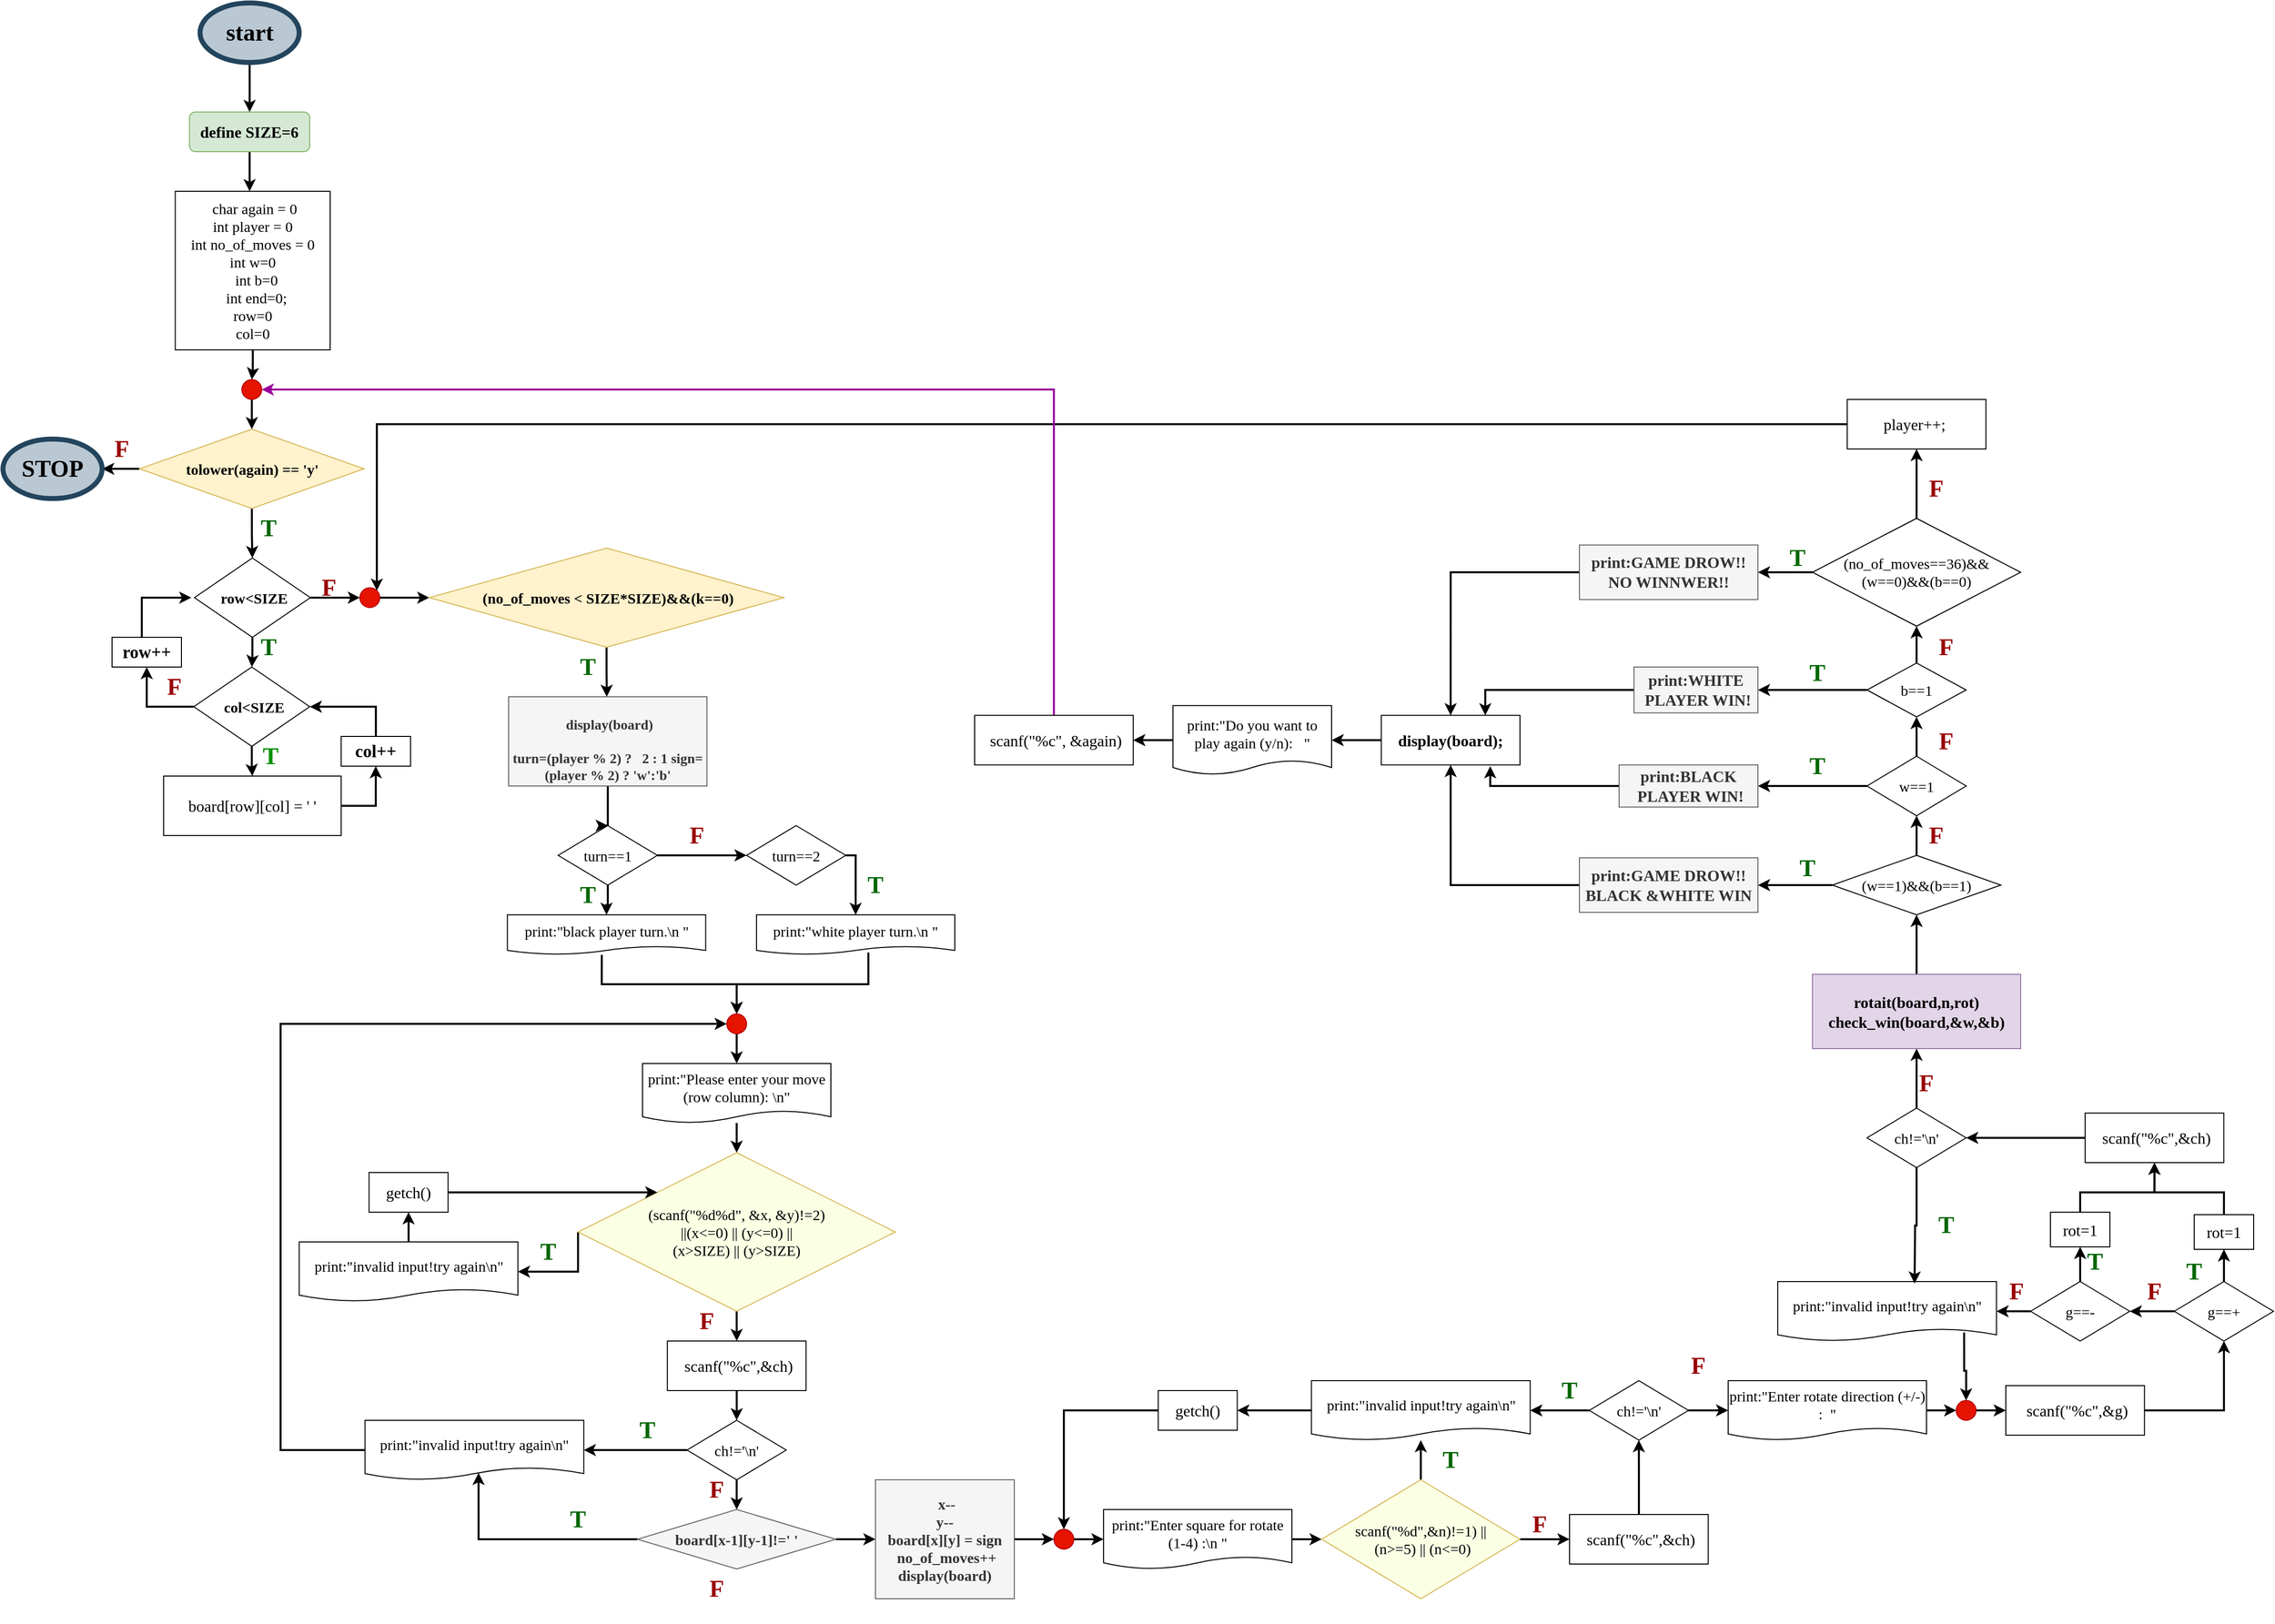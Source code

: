 <mxfile version="12.9.3" type="github"><diagram id="E7oLZiSrzF700jsgARZQ" name="Page-1"><mxGraphModel dx="2071" dy="587" grid="1" gridSize="10" guides="1" tooltips="1" connect="1" arrows="1" fold="1" page="1" pageScale="1" pageWidth="850" pageHeight="1100" math="0" shadow="0"><root><mxCell id="0"/><mxCell id="1" parent="0"/><mxCell id="cT-7v7SJqu012UAzPoBV-15" value="" style="edgeStyle=orthogonalEdgeStyle;rounded=0;orthogonalLoop=1;jettySize=auto;html=1;strokeWidth=2;fontFamily=Comic Sans MS;fontSize=16;" edge="1" parent="1" source="cT-7v7SJqu012UAzPoBV-1" target="cT-7v7SJqu012UAzPoBV-14"><mxGeometry relative="1" as="geometry"/></mxCell><mxCell id="cT-7v7SJqu012UAzPoBV-1" value="&lt;h1&gt;start&lt;/h1&gt;" style="ellipse;whiteSpace=wrap;html=1;fontFamily=Comic Sans MS;fillColor=#bac8d3;strokeColor=#23445d;strokeWidth=5;" vertex="1" parent="1"><mxGeometry x="178.75" y="60" width="100" height="60" as="geometry"/></mxCell><mxCell id="cT-7v7SJqu012UAzPoBV-61" value="" style="edgeStyle=orthogonalEdgeStyle;rounded=0;orthogonalLoop=1;jettySize=auto;html=1;strokeWidth=2;fontFamily=Comic Sans MS;fontSize=16;fontColor=#990000;" edge="1" parent="1" source="cT-7v7SJqu012UAzPoBV-4" target="cT-7v7SJqu012UAzPoBV-60"><mxGeometry relative="1" as="geometry"/></mxCell><mxCell id="cT-7v7SJqu012UAzPoBV-4" value="" style="ellipse;whiteSpace=wrap;html=1;strokeWidth=1;fontFamily=Comic Sans MS;fillColor=#e51400;strokeColor=#B20000;fontColor=#ffffff;" vertex="1" parent="1"><mxGeometry x="220.95" y="440" width="20" height="20" as="geometry"/></mxCell><mxCell id="cT-7v7SJqu012UAzPoBV-23" value="" style="edgeStyle=orthogonalEdgeStyle;rounded=0;orthogonalLoop=1;jettySize=auto;html=1;strokeWidth=2;fontFamily=Comic Sans MS;fontSize=16;" edge="1" parent="1" source="cT-7v7SJqu012UAzPoBV-13" target="cT-7v7SJqu012UAzPoBV-22"><mxGeometry relative="1" as="geometry"/></mxCell><mxCell id="cT-7v7SJqu012UAzPoBV-44" value="" style="edgeStyle=orthogonalEdgeStyle;rounded=0;orthogonalLoop=1;jettySize=auto;html=1;strokeWidth=2;fontFamily=Comic Sans MS;fontSize=16;fontColor=#990000;entryX=0;entryY=0.5;entryDx=0;entryDy=0;" edge="1" parent="1" source="cT-7v7SJqu012UAzPoBV-13" target="cT-7v7SJqu012UAzPoBV-42"><mxGeometry relative="1" as="geometry"><mxPoint x="370" y="660" as="targetPoint"/></mxGeometry></mxCell><mxCell id="cT-7v7SJqu012UAzPoBV-13" value="&amp;nbsp;row&amp;lt;SIZE" style="rhombus;whiteSpace=wrap;html=1;strokeWidth=1;gradientColor=none;fontFamily=Comic Sans MS;fontSize=15;fontStyle=1" vertex="1" parent="1"><mxGeometry x="173.13" y="620" width="116.87" height="80" as="geometry"/></mxCell><mxCell id="cT-7v7SJqu012UAzPoBV-27" value="" style="edgeStyle=orthogonalEdgeStyle;rounded=0;orthogonalLoop=1;jettySize=auto;html=1;strokeWidth=2;fontFamily=Comic Sans MS;fontSize=16;" edge="1" parent="1" source="cT-7v7SJqu012UAzPoBV-22" target="cT-7v7SJqu012UAzPoBV-26"><mxGeometry relative="1" as="geometry"/></mxCell><mxCell id="cT-7v7SJqu012UAzPoBV-37" style="edgeStyle=orthogonalEdgeStyle;rounded=0;orthogonalLoop=1;jettySize=auto;html=1;entryX=0.5;entryY=1;entryDx=0;entryDy=0;strokeWidth=2;fontFamily=Comic Sans MS;fontSize=16;" edge="1" parent="1" source="cT-7v7SJqu012UAzPoBV-22" target="cT-7v7SJqu012UAzPoBV-36"><mxGeometry relative="1" as="geometry"><Array as="points"><mxPoint x="125" y="770"/></Array></mxGeometry></mxCell><mxCell id="cT-7v7SJqu012UAzPoBV-22" value="&amp;nbsp;col&amp;lt;SIZE" style="rhombus;whiteSpace=wrap;html=1;strokeWidth=1;gradientColor=none;fontFamily=Comic Sans MS;fontSize=15;fontStyle=1" vertex="1" parent="1"><mxGeometry x="172.51" y="730" width="116.87" height="80" as="geometry"/></mxCell><mxCell id="cT-7v7SJqu012UAzPoBV-51" value="" style="edgeStyle=orthogonalEdgeStyle;rounded=0;orthogonalLoop=1;jettySize=auto;html=1;strokeWidth=2;fontFamily=Comic Sans MS;fontSize=16;fontColor=#990000;" edge="1" parent="1" source="cT-7v7SJqu012UAzPoBV-14"><mxGeometry relative="1" as="geometry"><mxPoint x="228.755" y="250" as="targetPoint"/></mxGeometry></mxCell><mxCell id="cT-7v7SJqu012UAzPoBV-14" value="define SIZE=6" style="rounded=1;whiteSpace=wrap;html=1;strokeWidth=1;fontFamily=Comic Sans MS;fontSize=16;fontStyle=1;fillColor=#d5e8d4;strokeColor=#82b366;" vertex="1" parent="1"><mxGeometry x="168.13" y="170" width="121.25" height="40" as="geometry"/></mxCell><mxCell id="cT-7v7SJqu012UAzPoBV-33" style="edgeStyle=orthogonalEdgeStyle;rounded=0;orthogonalLoop=1;jettySize=auto;html=1;strokeWidth=2;fontFamily=Comic Sans MS;fontSize=16;" edge="1" parent="1" source="cT-7v7SJqu012UAzPoBV-26" target="cT-7v7SJqu012UAzPoBV-29"><mxGeometry relative="1" as="geometry"><Array as="points"><mxPoint x="356" y="870"/></Array></mxGeometry></mxCell><mxCell id="cT-7v7SJqu012UAzPoBV-26" value="board[row][col] = ' '" style="rounded=0;whiteSpace=wrap;html=1;strokeWidth=1;gradientColor=none;fontFamily=Comic Sans MS;fontSize=16;" vertex="1" parent="1"><mxGeometry x="142.04" y="840" width="179.06" height="60" as="geometry"/></mxCell><mxCell id="cT-7v7SJqu012UAzPoBV-35" value="" style="edgeStyle=orthogonalEdgeStyle;rounded=0;orthogonalLoop=1;jettySize=auto;html=1;strokeWidth=2;fontFamily=Comic Sans MS;fontSize=16;entryX=1;entryY=0.5;entryDx=0;entryDy=0;" edge="1" parent="1" source="cT-7v7SJqu012UAzPoBV-29" target="cT-7v7SJqu012UAzPoBV-22"><mxGeometry relative="1" as="geometry"><mxPoint x="356.1" y="720" as="targetPoint"/><Array as="points"><mxPoint x="356" y="770"/></Array></mxGeometry></mxCell><mxCell id="cT-7v7SJqu012UAzPoBV-29" value="&lt;h3&gt;col++&lt;/h3&gt;" style="rounded=0;whiteSpace=wrap;html=1;strokeWidth=1;gradientColor=none;fontFamily=Comic Sans MS;fontStyle=0;fontSize=15;" vertex="1" parent="1"><mxGeometry x="321.1" y="800" width="70" height="30" as="geometry"/></mxCell><mxCell id="cT-7v7SJqu012UAzPoBV-38" style="edgeStyle=orthogonalEdgeStyle;rounded=0;orthogonalLoop=1;jettySize=auto;html=1;strokeWidth=2;fontFamily=Comic Sans MS;fontSize=16;" edge="1" parent="1" source="cT-7v7SJqu012UAzPoBV-36"><mxGeometry relative="1" as="geometry"><mxPoint x="170.0" y="660" as="targetPoint"/><Array as="points"><mxPoint x="120" y="660"/></Array></mxGeometry></mxCell><mxCell id="cT-7v7SJqu012UAzPoBV-36" value="&lt;h3&gt;row++&lt;/h3&gt;" style="rounded=0;whiteSpace=wrap;html=1;strokeWidth=1;gradientColor=none;fontFamily=Comic Sans MS;fontStyle=0;fontSize=15;" vertex="1" parent="1"><mxGeometry x="90" y="700" width="70" height="30" as="geometry"/></mxCell><mxCell id="cT-7v7SJqu012UAzPoBV-39" value="&lt;h2&gt;&lt;font color=&quot;#008f00&quot;&gt;T&lt;/font&gt;&lt;/h2&gt;" style="text;html=1;strokeColor=none;fillColor=none;align=center;verticalAlign=middle;whiteSpace=wrap;rounded=0;fontFamily=Comic Sans MS;fontSize=16;" vertex="1" parent="1"><mxGeometry x="230.0" y="810" width="40" height="20" as="geometry"/></mxCell><mxCell id="cT-7v7SJqu012UAzPoBV-40" value="&lt;h2&gt;&lt;font&gt;T&lt;/font&gt;&lt;/h2&gt;" style="text;html=1;strokeColor=none;fillColor=none;align=center;verticalAlign=middle;whiteSpace=wrap;rounded=0;fontFamily=Comic Sans MS;fontSize=16;fontColor=#006600;" vertex="1" parent="1"><mxGeometry x="227.5" y="700" width="40" height="20" as="geometry"/></mxCell><mxCell id="cT-7v7SJqu012UAzPoBV-41" value="&lt;h2&gt;&lt;font&gt;F&lt;/font&gt;&lt;/h2&gt;" style="text;html=1;strokeColor=none;fillColor=none;align=center;verticalAlign=middle;whiteSpace=wrap;rounded=0;fontFamily=Comic Sans MS;fontSize=16;fontColor=#990000;" vertex="1" parent="1"><mxGeometry x="132.51" y="740" width="40" height="20" as="geometry"/></mxCell><mxCell id="cT-7v7SJqu012UAzPoBV-63" value="" style="edgeStyle=orthogonalEdgeStyle;rounded=0;orthogonalLoop=1;jettySize=auto;html=1;strokeWidth=2;fontFamily=Comic Sans MS;fontSize=16;fontColor=#990000;" edge="1" parent="1" source="cT-7v7SJqu012UAzPoBV-42" target="cT-7v7SJqu012UAzPoBV-56"><mxGeometry relative="1" as="geometry"/></mxCell><mxCell id="cT-7v7SJqu012UAzPoBV-42" value="" style="ellipse;whiteSpace=wrap;html=1;strokeWidth=1;fontFamily=Comic Sans MS;fillColor=#e51400;strokeColor=#B20000;fontColor=#ffffff;" vertex="1" parent="1"><mxGeometry x="340" y="650" width="20" height="20" as="geometry"/></mxCell><mxCell id="cT-7v7SJqu012UAzPoBV-49" value="&lt;h2&gt;&lt;font&gt;F&lt;/font&gt;&lt;/h2&gt;" style="text;html=1;strokeColor=none;fillColor=none;align=center;verticalAlign=middle;whiteSpace=wrap;rounded=0;fontFamily=Comic Sans MS;fontSize=16;fontColor=#990000;" vertex="1" parent="1"><mxGeometry x="289.38" y="640" width="40" height="20" as="geometry"/></mxCell><mxCell id="cT-7v7SJqu012UAzPoBV-54" value="" style="edgeStyle=orthogonalEdgeStyle;rounded=0;orthogonalLoop=1;jettySize=auto;html=1;strokeWidth=2;fontFamily=Comic Sans MS;fontSize=16;fontColor=#990000;entryX=0.5;entryY=0;entryDx=0;entryDy=0;" edge="1" parent="1" source="cT-7v7SJqu012UAzPoBV-52" target="cT-7v7SJqu012UAzPoBV-4"><mxGeometry relative="1" as="geometry"><mxPoint x="228.75" y="450" as="targetPoint"/></mxGeometry></mxCell><mxCell id="cT-7v7SJqu012UAzPoBV-52" value="&amp;nbsp;char again = 0&lt;br&gt;int player = 0&lt;br&gt;int no_of_moves = 0&lt;br&gt;&lt;div&gt;int w=0&lt;/div&gt;&lt;div&gt;&amp;nbsp; int b=0&lt;/div&gt;&lt;span&gt;&amp;nbsp; int end=0;&lt;br&gt;&lt;/span&gt;row=0&lt;br&gt;col=0" style="rounded=0;whiteSpace=wrap;html=1;strokeWidth=1;gradientColor=none;fontFamily=Comic Sans MS;fontStyle=0;fontSize=15;" vertex="1" parent="1"><mxGeometry x="153.75" y="250" width="156.25" height="160" as="geometry"/></mxCell><mxCell id="cT-7v7SJqu012UAzPoBV-65" value="" style="edgeStyle=orthogonalEdgeStyle;rounded=0;orthogonalLoop=1;jettySize=auto;html=1;strokeWidth=2;fontFamily=Comic Sans MS;fontSize=16;fontColor=#990000;" edge="1" parent="1" source="cT-7v7SJqu012UAzPoBV-56"><mxGeometry relative="1" as="geometry"><mxPoint x="589" y="760" as="targetPoint"/></mxGeometry></mxCell><mxCell id="cT-7v7SJqu012UAzPoBV-56" value="&amp;nbsp;(no_of_moves &amp;lt; SIZE*SIZE)&amp;amp;&amp;amp;(k==0)" style="rhombus;whiteSpace=wrap;html=1;strokeWidth=1;fontFamily=Comic Sans MS;fontSize=15;fontStyle=1;fillColor=#fff2cc;strokeColor=#d6b656;" vertex="1" parent="1"><mxGeometry x="410" y="610" width="357.48" height="100" as="geometry"/></mxCell><mxCell id="cT-7v7SJqu012UAzPoBV-59" value="&lt;h2&gt;&lt;font&gt;T&lt;/font&gt;&lt;/h2&gt;" style="text;html=1;strokeColor=none;fillColor=none;align=center;verticalAlign=middle;whiteSpace=wrap;rounded=0;fontFamily=Comic Sans MS;fontSize=16;fontColor=#006600;" vertex="1" parent="1"><mxGeometry x="227.5" y="580" width="40" height="20" as="geometry"/></mxCell><mxCell id="cT-7v7SJqu012UAzPoBV-62" value="" style="edgeStyle=orthogonalEdgeStyle;rounded=0;orthogonalLoop=1;jettySize=auto;html=1;strokeWidth=2;fontFamily=Comic Sans MS;fontSize=16;fontColor=#990000;" edge="1" parent="1" source="cT-7v7SJqu012UAzPoBV-60" target="cT-7v7SJqu012UAzPoBV-13"><mxGeometry relative="1" as="geometry"/></mxCell><mxCell id="cT-7v7SJqu012UAzPoBV-297" value="" style="edgeStyle=orthogonalEdgeStyle;rounded=0;orthogonalLoop=1;jettySize=auto;html=1;strokeColor=#000000;strokeWidth=2;fontFamily=Comic Sans MS;fontSize=15;fontColor=#030000;" edge="1" parent="1" source="cT-7v7SJqu012UAzPoBV-60" target="cT-7v7SJqu012UAzPoBV-295"><mxGeometry relative="1" as="geometry"/></mxCell><mxCell id="cT-7v7SJqu012UAzPoBV-60" value="tolower(again) == 'y'" style="rhombus;whiteSpace=wrap;html=1;strokeWidth=1;fontFamily=Comic Sans MS;fontSize=15;fontStyle=1;fillColor=#fff2cc;strokeColor=#d6b656;" vertex="1" parent="1"><mxGeometry x="117.67" y="490" width="226.56" height="80" as="geometry"/></mxCell><mxCell id="cT-7v7SJqu012UAzPoBV-66" value="&lt;h2&gt;&lt;font&gt;T&lt;/font&gt;&lt;/h2&gt;" style="text;html=1;strokeColor=none;fillColor=none;align=center;verticalAlign=middle;whiteSpace=wrap;rounded=0;fontFamily=Comic Sans MS;fontSize=16;fontColor=#006600;" vertex="1" parent="1"><mxGeometry x="550" y="720" width="40" height="20" as="geometry"/></mxCell><mxCell id="cT-7v7SJqu012UAzPoBV-69" value="" style="edgeStyle=orthogonalEdgeStyle;rounded=0;orthogonalLoop=1;jettySize=auto;html=1;strokeWidth=2;fontFamily=Comic Sans MS;fontSize=16;fontColor=#030000;entryX=0.5;entryY=0;entryDx=0;entryDy=0;" edge="1" parent="1" source="cT-7v7SJqu012UAzPoBV-67" target="cT-7v7SJqu012UAzPoBV-70"><mxGeometry relative="1" as="geometry"><mxPoint x="590" y="890" as="targetPoint"/><Array as="points"><mxPoint x="590" y="890"/><mxPoint x="589" y="890"/></Array></mxGeometry></mxCell><mxCell id="cT-7v7SJqu012UAzPoBV-67" value="&lt;h6 style=&quot;font-size: 16px&quot;&gt;&lt;/h6&gt;&lt;h4 style=&quot;font-size: 14px&quot;&gt;&amp;nbsp;display(board)&lt;br&gt;&amp;nbsp;&amp;nbsp;&lt;br&gt;turn=(player % 2) ?&amp;nbsp; &amp;nbsp;2 : 1 sign=(player % 2) ? 'w':'b'&lt;/h4&gt;" style="rounded=0;whiteSpace=wrap;html=1;strokeWidth=1;fontFamily=Comic Sans MS;fontSize=16;fontColor=#333333;fontStyle=0;fillColor=#f5f5f5;strokeColor=#666666;" vertex="1" parent="1"><mxGeometry x="490" y="760" width="200" height="90" as="geometry"/></mxCell><mxCell id="cT-7v7SJqu012UAzPoBV-74" value="" style="edgeStyle=orthogonalEdgeStyle;rounded=0;orthogonalLoop=1;jettySize=auto;html=1;strokeWidth=2;fontFamily=Comic Sans MS;fontSize=15;fontColor=#030000;entryX=0.5;entryY=0;entryDx=0;entryDy=0;" edge="1" parent="1" source="cT-7v7SJqu012UAzPoBV-70" target="cT-7v7SJqu012UAzPoBV-75"><mxGeometry relative="1" as="geometry"><mxPoint x="510" y="980" as="targetPoint"/></mxGeometry></mxCell><mxCell id="cT-7v7SJqu012UAzPoBV-77" value="" style="edgeStyle=orthogonalEdgeStyle;rounded=0;orthogonalLoop=1;jettySize=auto;html=1;strokeWidth=2;fontFamily=Comic Sans MS;fontSize=15;fontColor=#030000;" edge="1" parent="1" source="cT-7v7SJqu012UAzPoBV-70" target="cT-7v7SJqu012UAzPoBV-72"><mxGeometry relative="1" as="geometry"/></mxCell><mxCell id="cT-7v7SJqu012UAzPoBV-70" value="turn==1" style="rhombus;whiteSpace=wrap;html=1;fontFamily=Comic Sans MS;fontStyle=0;fontSize=15;" vertex="1" parent="1"><mxGeometry x="540" y="890" width="100" height="60" as="geometry"/></mxCell><mxCell id="cT-7v7SJqu012UAzPoBV-80" style="edgeStyle=orthogonalEdgeStyle;rounded=0;orthogonalLoop=1;jettySize=auto;html=1;entryX=0.5;entryY=0;entryDx=0;entryDy=0;strokeWidth=2;fontFamily=Comic Sans MS;fontSize=15;fontColor=#030000;exitX=1;exitY=0.5;exitDx=0;exitDy=0;" edge="1" parent="1" source="cT-7v7SJqu012UAzPoBV-72" target="cT-7v7SJqu012UAzPoBV-79"><mxGeometry relative="1" as="geometry"><Array as="points"><mxPoint x="840" y="920"/></Array></mxGeometry></mxCell><mxCell id="cT-7v7SJqu012UAzPoBV-72" value="turn==2" style="rhombus;whiteSpace=wrap;html=1;fontFamily=Comic Sans MS;fontStyle=0;fontSize=15;" vertex="1" parent="1"><mxGeometry x="730" y="890" width="100" height="60" as="geometry"/></mxCell><mxCell id="cT-7v7SJqu012UAzPoBV-88" style="edgeStyle=orthogonalEdgeStyle;rounded=0;orthogonalLoop=1;jettySize=auto;html=1;entryX=0.5;entryY=0;entryDx=0;entryDy=0;strokeWidth=2;fontFamily=Comic Sans MS;fontSize=15;fontColor=#030000;exitX=0.476;exitY=1.01;exitDx=0;exitDy=0;exitPerimeter=0;" edge="1" parent="1" source="cT-7v7SJqu012UAzPoBV-75" target="cT-7v7SJqu012UAzPoBV-82"><mxGeometry relative="1" as="geometry"><Array as="points"><mxPoint x="584" y="1050"/><mxPoint x="720" y="1050"/></Array></mxGeometry></mxCell><mxCell id="cT-7v7SJqu012UAzPoBV-75" value="print:&quot;black player turn.\n &quot;" style="shape=document;whiteSpace=wrap;html=1;boundedLbl=1;strokeWidth=1;gradientColor=none;fontFamily=Comic Sans MS;fontSize=15;fontColor=#030000;size=0.207;" vertex="1" parent="1"><mxGeometry x="488.74" y="980" width="200" height="40" as="geometry"/></mxCell><mxCell id="cT-7v7SJqu012UAzPoBV-76" value="&lt;h2&gt;&lt;font&gt;T&lt;/font&gt;&lt;/h2&gt;" style="text;html=1;strokeColor=none;fillColor=none;align=center;verticalAlign=middle;whiteSpace=wrap;rounded=0;fontFamily=Comic Sans MS;fontSize=16;fontColor=#006600;" vertex="1" parent="1"><mxGeometry x="550" y="950" width="40" height="20" as="geometry"/></mxCell><mxCell id="cT-7v7SJqu012UAzPoBV-78" value="&lt;h2&gt;&lt;font&gt;F&lt;/font&gt;&lt;/h2&gt;" style="text;html=1;strokeColor=none;fillColor=none;align=center;verticalAlign=middle;whiteSpace=wrap;rounded=0;fontFamily=Comic Sans MS;fontSize=16;fontColor=#990000;" vertex="1" parent="1"><mxGeometry x="660" y="890" width="40" height="20" as="geometry"/></mxCell><mxCell id="cT-7v7SJqu012UAzPoBV-91" style="edgeStyle=orthogonalEdgeStyle;rounded=0;orthogonalLoop=1;jettySize=auto;html=1;strokeWidth=2;fontFamily=Comic Sans MS;fontSize=15;fontColor=#030000;exitX=0.564;exitY=0.95;exitDx=0;exitDy=0;exitPerimeter=0;entryX=0.5;entryY=0;entryDx=0;entryDy=0;" edge="1" parent="1" source="cT-7v7SJqu012UAzPoBV-79" target="cT-7v7SJqu012UAzPoBV-82"><mxGeometry relative="1" as="geometry"><mxPoint x="720" y="1080" as="targetPoint"/><Array as="points"><mxPoint x="853" y="1050"/><mxPoint x="720" y="1050"/></Array></mxGeometry></mxCell><mxCell id="cT-7v7SJqu012UAzPoBV-79" value="print:&quot;white player turn.\n &quot;" style="shape=document;whiteSpace=wrap;html=1;boundedLbl=1;strokeWidth=1;gradientColor=none;fontFamily=Comic Sans MS;fontSize=15;fontColor=#030000;size=0.207;" vertex="1" parent="1"><mxGeometry x="740" y="980" width="200" height="40" as="geometry"/></mxCell><mxCell id="cT-7v7SJqu012UAzPoBV-81" value="&lt;h2&gt;&lt;font&gt;T&lt;/font&gt;&lt;/h2&gt;" style="text;html=1;strokeColor=none;fillColor=none;align=center;verticalAlign=middle;whiteSpace=wrap;rounded=0;fontFamily=Comic Sans MS;fontSize=16;fontColor=#006600;" vertex="1" parent="1"><mxGeometry x="840" y="940" width="40" height="20" as="geometry"/></mxCell><mxCell id="cT-7v7SJqu012UAzPoBV-94" value="" style="edgeStyle=orthogonalEdgeStyle;rounded=0;orthogonalLoop=1;jettySize=auto;html=1;strokeWidth=2;fontFamily=Comic Sans MS;fontSize=15;fontColor=#030000;" edge="1" parent="1" source="cT-7v7SJqu012UAzPoBV-82" target="cT-7v7SJqu012UAzPoBV-93"><mxGeometry relative="1" as="geometry"/></mxCell><mxCell id="cT-7v7SJqu012UAzPoBV-82" value="" style="ellipse;whiteSpace=wrap;html=1;strokeWidth=1;fontFamily=Comic Sans MS;fillColor=#e51400;strokeColor=#B20000;fontColor=#ffffff;" vertex="1" parent="1"><mxGeometry x="710" y="1080" width="20" height="20" as="geometry"/></mxCell><mxCell id="cT-7v7SJqu012UAzPoBV-97" value="" style="edgeStyle=orthogonalEdgeStyle;rounded=0;orthogonalLoop=1;jettySize=auto;html=1;strokeWidth=2;fontFamily=Comic Sans MS;fontSize=15;fontColor=#030000;" edge="1" parent="1" source="cT-7v7SJqu012UAzPoBV-93" target="cT-7v7SJqu012UAzPoBV-96"><mxGeometry relative="1" as="geometry"/></mxCell><mxCell id="cT-7v7SJqu012UAzPoBV-93" value="print:&quot;Please enter your move (row column): \n&quot;" style="shape=document;whiteSpace=wrap;html=1;boundedLbl=1;strokeWidth=1;gradientColor=none;fontFamily=Comic Sans MS;fontSize=15;fontColor=#030000;size=0.207;" vertex="1" parent="1"><mxGeometry x="625" y="1130" width="190" height="60" as="geometry"/></mxCell><mxCell id="cT-7v7SJqu012UAzPoBV-99" style="edgeStyle=orthogonalEdgeStyle;rounded=0;orthogonalLoop=1;jettySize=auto;html=1;strokeWidth=2;fontFamily=Comic Sans MS;fontSize=15;fontColor=#030000;exitX=0;exitY=0.5;exitDx=0;exitDy=0;entryX=1;entryY=0.5;entryDx=0;entryDy=0;" edge="1" parent="1" source="cT-7v7SJqu012UAzPoBV-96" target="cT-7v7SJqu012UAzPoBV-98"><mxGeometry relative="1" as="geometry"><mxPoint x="500" y="1330" as="targetPoint"/><Array as="points"><mxPoint x="560" y="1340"/></Array></mxGeometry></mxCell><mxCell id="cT-7v7SJqu012UAzPoBV-114" value="" style="edgeStyle=orthogonalEdgeStyle;rounded=0;orthogonalLoop=1;jettySize=auto;html=1;strokeWidth=2;fontFamily=Comic Sans MS;fontSize=15;fontColor=#030000;" edge="1" parent="1" source="cT-7v7SJqu012UAzPoBV-96" target="cT-7v7SJqu012UAzPoBV-113"><mxGeometry relative="1" as="geometry"/></mxCell><mxCell id="cT-7v7SJqu012UAzPoBV-96" value="(scanf(&quot;%d%d&quot;, &amp;amp;x, &amp;amp;y)!=2) &lt;br&gt;||(x&amp;lt;=0) || (y&amp;lt;=0) ||&lt;br&gt;&amp;nbsp;(x&amp;gt;SIZE) || (y&amp;gt;SIZE)&amp;nbsp;" style="rhombus;whiteSpace=wrap;html=1;fontFamily=Comic Sans MS;fontStyle=0;fontSize=15;fillColor=#FBFFE3;strokeColor=#d6b656;" vertex="1" parent="1"><mxGeometry x="560" y="1220" width="320" height="160" as="geometry"/></mxCell><mxCell id="cT-7v7SJqu012UAzPoBV-104" value="" style="edgeStyle=orthogonalEdgeStyle;rounded=0;orthogonalLoop=1;jettySize=auto;html=1;strokeWidth=2;fontFamily=Comic Sans MS;fontSize=15;fontColor=#030000;entryX=0.5;entryY=1;entryDx=0;entryDy=0;" edge="1" parent="1" source="cT-7v7SJqu012UAzPoBV-98" target="cT-7v7SJqu012UAzPoBV-102"><mxGeometry relative="1" as="geometry"><mxPoint x="389.06" y="1220" as="targetPoint"/></mxGeometry></mxCell><mxCell id="cT-7v7SJqu012UAzPoBV-98" value="print:&quot;invalid input!try again\n&quot;" style="shape=document;whiteSpace=wrap;html=1;boundedLbl=1;strokeWidth=1;gradientColor=none;fontFamily=Comic Sans MS;fontSize=15;fontColor=#030000;size=0.207;" vertex="1" parent="1"><mxGeometry x="278.75" y="1310" width="220.62" height="60" as="geometry"/></mxCell><mxCell id="cT-7v7SJqu012UAzPoBV-100" value="&lt;h2&gt;&lt;font&gt;T&lt;/font&gt;&lt;/h2&gt;" style="text;html=1;strokeColor=none;fillColor=none;align=center;verticalAlign=middle;whiteSpace=wrap;rounded=0;fontFamily=Comic Sans MS;fontSize=16;fontColor=#006600;" vertex="1" parent="1"><mxGeometry x="510" y="1310" width="40" height="20" as="geometry"/></mxCell><mxCell id="cT-7v7SJqu012UAzPoBV-105" style="edgeStyle=orthogonalEdgeStyle;rounded=0;orthogonalLoop=1;jettySize=auto;html=1;strokeWidth=2;fontFamily=Comic Sans MS;fontSize=15;fontColor=#030000;entryX=0;entryY=0;entryDx=0;entryDy=0;" edge="1" parent="1" source="cT-7v7SJqu012UAzPoBV-102" target="cT-7v7SJqu012UAzPoBV-96"><mxGeometry relative="1" as="geometry"><mxPoint x="450" y="1250" as="targetPoint"/></mxGeometry></mxCell><mxCell id="cT-7v7SJqu012UAzPoBV-102" value="getch()" style="rounded=0;whiteSpace=wrap;html=1;strokeWidth=1;gradientColor=none;fontFamily=Comic Sans MS;fontSize=16;" vertex="1" parent="1"><mxGeometry x="349.21" y="1240" width="79.69" height="40" as="geometry"/></mxCell><mxCell id="cT-7v7SJqu012UAzPoBV-116" value="" style="edgeStyle=orthogonalEdgeStyle;rounded=0;orthogonalLoop=1;jettySize=auto;html=1;strokeWidth=2;fontFamily=Comic Sans MS;fontSize=15;fontColor=#030000;" edge="1" parent="1" source="cT-7v7SJqu012UAzPoBV-113" target="cT-7v7SJqu012UAzPoBV-115"><mxGeometry relative="1" as="geometry"/></mxCell><mxCell id="cT-7v7SJqu012UAzPoBV-113" value="&lt;div&gt;&lt;span&gt;&amp;nbsp;&lt;/span&gt;&lt;span&gt;scanf(&quot;%c&quot;,&amp;amp;ch)&lt;/span&gt;&lt;/div&gt;" style="rounded=0;whiteSpace=wrap;html=1;strokeWidth=1;gradientColor=none;fontFamily=Comic Sans MS;fontSize=16;" vertex="1" parent="1"><mxGeometry x="650.08" y="1410" width="139.85" height="50" as="geometry"/></mxCell><mxCell id="cT-7v7SJqu012UAzPoBV-118" value="" style="edgeStyle=orthogonalEdgeStyle;rounded=0;orthogonalLoop=1;jettySize=auto;html=1;strokeWidth=2;fontFamily=Comic Sans MS;fontSize=15;fontColor=#030000;entryX=0;entryY=0.5;entryDx=0;entryDy=0;exitX=0;exitY=0.5;exitDx=0;exitDy=0;" edge="1" parent="1" source="cT-7v7SJqu012UAzPoBV-119" target="cT-7v7SJqu012UAzPoBV-82"><mxGeometry relative="1" as="geometry"><mxPoint x="500" y="1520" as="sourcePoint"/><mxPoint x="590" y="1520" as="targetPoint"/><Array as="points"><mxPoint x="425" y="1520"/><mxPoint x="260" y="1520"/><mxPoint x="260" y="1090"/></Array></mxGeometry></mxCell><mxCell id="cT-7v7SJqu012UAzPoBV-121" value="" style="edgeStyle=orthogonalEdgeStyle;rounded=0;orthogonalLoop=1;jettySize=auto;html=1;strokeWidth=2;fontFamily=Comic Sans MS;fontSize=15;fontColor=#030000;entryX=1;entryY=0.5;entryDx=0;entryDy=0;" edge="1" parent="1" source="cT-7v7SJqu012UAzPoBV-115" target="cT-7v7SJqu012UAzPoBV-119"><mxGeometry relative="1" as="geometry"><mxPoint x="590" y="1520" as="targetPoint"/></mxGeometry></mxCell><mxCell id="cT-7v7SJqu012UAzPoBV-127" value="" style="edgeStyle=orthogonalEdgeStyle;rounded=0;orthogonalLoop=1;jettySize=auto;html=1;strokeWidth=2;fontFamily=Comic Sans MS;fontSize=15;fontColor=#030000;" edge="1" parent="1" source="cT-7v7SJqu012UAzPoBV-115" target="cT-7v7SJqu012UAzPoBV-126"><mxGeometry relative="1" as="geometry"/></mxCell><mxCell id="cT-7v7SJqu012UAzPoBV-115" value="ch!='\n'" style="rhombus;whiteSpace=wrap;html=1;fontFamily=Comic Sans MS;fontStyle=0;fontSize=15;" vertex="1" parent="1"><mxGeometry x="670" y="1490" width="100" height="60" as="geometry"/></mxCell><mxCell id="cT-7v7SJqu012UAzPoBV-128" style="edgeStyle=orthogonalEdgeStyle;rounded=0;orthogonalLoop=1;jettySize=auto;html=1;entryX=0.519;entryY=0.883;entryDx=0;entryDy=0;entryPerimeter=0;strokeWidth=2;fontFamily=Comic Sans MS;fontSize=15;fontColor=#030000;" edge="1" parent="1" source="cT-7v7SJqu012UAzPoBV-126" target="cT-7v7SJqu012UAzPoBV-119"><mxGeometry relative="1" as="geometry"/></mxCell><mxCell id="cT-7v7SJqu012UAzPoBV-135" value="" style="edgeStyle=orthogonalEdgeStyle;rounded=0;orthogonalLoop=1;jettySize=auto;html=1;strokeWidth=2;fontFamily=Comic Sans MS;fontSize=15;fontColor=#030000;" edge="1" parent="1" source="cT-7v7SJqu012UAzPoBV-126" target="cT-7v7SJqu012UAzPoBV-134"><mxGeometry relative="1" as="geometry"/></mxCell><mxCell id="cT-7v7SJqu012UAzPoBV-126" value="board[x-1][y-1]!=' '" style="rhombus;whiteSpace=wrap;html=1;fontFamily=Comic Sans MS;fontStyle=1;fontSize=15;fillColor=#f5f5f5;strokeColor=#666666;fontColor=#333333;" vertex="1" parent="1"><mxGeometry x="620" y="1580" width="200" height="60" as="geometry"/></mxCell><mxCell id="cT-7v7SJqu012UAzPoBV-119" value="print:&quot;invalid input!try again\n&quot;" style="shape=document;whiteSpace=wrap;html=1;boundedLbl=1;strokeWidth=1;gradientColor=none;fontFamily=Comic Sans MS;fontSize=15;fontColor=#030000;size=0.207;" vertex="1" parent="1"><mxGeometry x="345.16" y="1490" width="220.62" height="60" as="geometry"/></mxCell><mxCell id="cT-7v7SJqu012UAzPoBV-122" value="&lt;h2&gt;&lt;font&gt;F&lt;/font&gt;&lt;/h2&gt;" style="text;html=1;strokeColor=none;fillColor=none;align=center;verticalAlign=middle;whiteSpace=wrap;rounded=0;fontFamily=Comic Sans MS;fontSize=16;fontColor=#990000;" vertex="1" parent="1"><mxGeometry x="670" y="1380" width="40" height="20" as="geometry"/></mxCell><mxCell id="cT-7v7SJqu012UAzPoBV-123" value="&lt;h2&gt;&lt;font&gt;F&lt;/font&gt;&lt;/h2&gt;" style="text;html=1;strokeColor=none;fillColor=none;align=center;verticalAlign=middle;whiteSpace=wrap;rounded=0;fontFamily=Comic Sans MS;fontSize=16;fontColor=#990000;" vertex="1" parent="1"><mxGeometry x="680" y="1550" width="40" height="20" as="geometry"/></mxCell><mxCell id="cT-7v7SJqu012UAzPoBV-129" value="&lt;h2&gt;&lt;font&gt;T&lt;/font&gt;&lt;/h2&gt;" style="text;html=1;strokeColor=none;fillColor=none;align=center;verticalAlign=middle;whiteSpace=wrap;rounded=0;fontFamily=Comic Sans MS;fontSize=16;fontColor=#006600;" vertex="1" parent="1"><mxGeometry x="610.08" y="1490" width="40" height="20" as="geometry"/></mxCell><mxCell id="cT-7v7SJqu012UAzPoBV-130" value="&lt;h2&gt;&lt;font&gt;T&lt;/font&gt;&lt;/h2&gt;" style="text;html=1;strokeColor=none;fillColor=none;align=center;verticalAlign=middle;whiteSpace=wrap;rounded=0;fontFamily=Comic Sans MS;fontSize=16;fontColor=#006600;" vertex="1" parent="1"><mxGeometry x="540" y="1580" width="40" height="20" as="geometry"/></mxCell><mxCell id="cT-7v7SJqu012UAzPoBV-142" value="" style="edgeStyle=orthogonalEdgeStyle;rounded=0;orthogonalLoop=1;jettySize=auto;html=1;strokeWidth=2;fontFamily=Comic Sans MS;fontSize=15;fontColor=#030000;entryX=0;entryY=0.5;entryDx=0;entryDy=0;" edge="1" parent="1" source="cT-7v7SJqu012UAzPoBV-134" target="cT-7v7SJqu012UAzPoBV-140"><mxGeometry relative="1" as="geometry"><mxPoint x="1080" y="1610" as="targetPoint"/></mxGeometry></mxCell><mxCell id="cT-7v7SJqu012UAzPoBV-134" value="&lt;div&gt;&lt;b&gt;&amp;nbsp;x--&lt;/b&gt;&lt;/div&gt;&lt;div&gt;&lt;b&gt;y--&lt;/b&gt;&lt;/div&gt;&lt;div&gt;&lt;b&gt;board[x][y] = sign&lt;/b&gt;&lt;/div&gt;&lt;div&gt;&lt;b&gt;&amp;nbsp;no_of_moves++&lt;/b&gt;&lt;/div&gt;&lt;div&gt;&lt;b&gt;display(board)&lt;/b&gt;&lt;/div&gt;" style="rounded=0;whiteSpace=wrap;html=1;strokeWidth=1;fontFamily=Comic Sans MS;fontStyle=0;fontSize=15;fillColor=#f5f5f5;strokeColor=#666666;fontColor=#333333;" vertex="1" parent="1"><mxGeometry x="860" y="1550" width="140" height="120" as="geometry"/></mxCell><mxCell id="cT-7v7SJqu012UAzPoBV-136" value="&lt;h2&gt;&lt;font&gt;F&lt;/font&gt;&lt;/h2&gt;" style="text;html=1;strokeColor=none;fillColor=none;align=center;verticalAlign=middle;whiteSpace=wrap;rounded=0;fontFamily=Comic Sans MS;fontSize=16;fontColor=#990000;" vertex="1" parent="1"><mxGeometry x="680" y="1650" width="40" height="20" as="geometry"/></mxCell><mxCell id="cT-7v7SJqu012UAzPoBV-144" value="" style="edgeStyle=orthogonalEdgeStyle;rounded=0;orthogonalLoop=1;jettySize=auto;html=1;strokeWidth=2;fontFamily=Comic Sans MS;fontSize=15;fontColor=#030000;entryX=0;entryY=0.5;entryDx=0;entryDy=0;" edge="1" parent="1" source="cT-7v7SJqu012UAzPoBV-140" target="cT-7v7SJqu012UAzPoBV-145"><mxGeometry relative="1" as="geometry"><mxPoint x="1140" y="1610" as="targetPoint"/></mxGeometry></mxCell><mxCell id="cT-7v7SJqu012UAzPoBV-140" value="" style="ellipse;whiteSpace=wrap;html=1;strokeWidth=1;fontFamily=Comic Sans MS;fillColor=#e51400;strokeColor=#B20000;fontColor=#ffffff;" vertex="1" parent="1"><mxGeometry x="1040" y="1600" width="20" height="20" as="geometry"/></mxCell><mxCell id="cT-7v7SJqu012UAzPoBV-147" value="" style="edgeStyle=orthogonalEdgeStyle;rounded=0;orthogonalLoop=1;jettySize=auto;html=1;strokeWidth=2;fontFamily=Comic Sans MS;fontSize=15;fontColor=#030000;entryX=0;entryY=0.5;entryDx=0;entryDy=0;" edge="1" parent="1" source="cT-7v7SJqu012UAzPoBV-145" target="cT-7v7SJqu012UAzPoBV-148"><mxGeometry relative="1" as="geometry"><mxPoint x="1310" y="1610" as="targetPoint"/></mxGeometry></mxCell><mxCell id="cT-7v7SJqu012UAzPoBV-145" value="print:&quot;Enter square for rotate (1-4) :\n&amp;nbsp;&quot;" style="shape=document;whiteSpace=wrap;html=1;boundedLbl=1;strokeWidth=1;gradientColor=none;fontFamily=Comic Sans MS;fontSize=15;fontColor=#030000;size=0.207;" vertex="1" parent="1"><mxGeometry x="1090" y="1580" width="190" height="60" as="geometry"/></mxCell><mxCell id="cT-7v7SJqu012UAzPoBV-158" value="" style="edgeStyle=orthogonalEdgeStyle;rounded=0;orthogonalLoop=1;jettySize=auto;html=1;strokeWidth=2;fontFamily=Comic Sans MS;fontSize=15;fontColor=#030000;" edge="1" parent="1" source="cT-7v7SJqu012UAzPoBV-148" target="cT-7v7SJqu012UAzPoBV-152"><mxGeometry relative="1" as="geometry"/></mxCell><mxCell id="cT-7v7SJqu012UAzPoBV-164" value="" style="edgeStyle=orthogonalEdgeStyle;rounded=0;orthogonalLoop=1;jettySize=auto;html=1;strokeWidth=2;fontFamily=Comic Sans MS;fontSize=15;fontColor=#030000;" edge="1" parent="1" source="cT-7v7SJqu012UAzPoBV-148" target="cT-7v7SJqu012UAzPoBV-163"><mxGeometry relative="1" as="geometry"/></mxCell><mxCell id="cT-7v7SJqu012UAzPoBV-148" value="scanf(&quot;%d&quot;,&amp;amp;n)!=1) ||&lt;br&gt;&amp;nbsp;(n&amp;gt;=5) || (n&amp;lt;=0)" style="rhombus;whiteSpace=wrap;html=1;fontFamily=Comic Sans MS;fontStyle=0;fontSize=15;fillColor=#FBFFE3;strokeColor=#d6b656;" vertex="1" parent="1"><mxGeometry x="1310" y="1550" width="200" height="120" as="geometry"/></mxCell><mxCell id="cT-7v7SJqu012UAzPoBV-157" value="" style="edgeStyle=orthogonalEdgeStyle;rounded=0;orthogonalLoop=1;jettySize=auto;html=1;strokeWidth=2;fontFamily=Comic Sans MS;fontSize=15;fontColor=#030000;" edge="1" parent="1" source="cT-7v7SJqu012UAzPoBV-152" target="cT-7v7SJqu012UAzPoBV-156"><mxGeometry relative="1" as="geometry"/></mxCell><mxCell id="cT-7v7SJqu012UAzPoBV-152" value="print:&quot;invalid input!try again\n&quot;" style="shape=document;whiteSpace=wrap;html=1;boundedLbl=1;strokeWidth=1;gradientColor=none;fontFamily=Comic Sans MS;fontSize=15;fontColor=#030000;size=0.207;" vertex="1" parent="1"><mxGeometry x="1299.69" y="1450" width="220.62" height="60" as="geometry"/></mxCell><mxCell id="cT-7v7SJqu012UAzPoBV-159" style="edgeStyle=orthogonalEdgeStyle;rounded=0;orthogonalLoop=1;jettySize=auto;html=1;entryX=0.5;entryY=0;entryDx=0;entryDy=0;strokeWidth=2;fontFamily=Comic Sans MS;fontSize=15;fontColor=#030000;" edge="1" parent="1" source="cT-7v7SJqu012UAzPoBV-156" target="cT-7v7SJqu012UAzPoBV-140"><mxGeometry relative="1" as="geometry"/></mxCell><mxCell id="cT-7v7SJqu012UAzPoBV-156" value="getch()" style="rounded=0;whiteSpace=wrap;html=1;strokeWidth=1;gradientColor=none;fontFamily=Comic Sans MS;fontSize=16;" vertex="1" parent="1"><mxGeometry x="1145.16" y="1460" width="79.69" height="40" as="geometry"/></mxCell><mxCell id="cT-7v7SJqu012UAzPoBV-160" value="&lt;h2&gt;&lt;font&gt;T&lt;/font&gt;&lt;/h2&gt;" style="text;html=1;strokeColor=none;fillColor=none;align=center;verticalAlign=middle;whiteSpace=wrap;rounded=0;fontFamily=Comic Sans MS;fontSize=16;fontColor=#006600;" vertex="1" parent="1"><mxGeometry x="1420" y="1520" width="40" height="20" as="geometry"/></mxCell><mxCell id="cT-7v7SJqu012UAzPoBV-174" value="" style="edgeStyle=orthogonalEdgeStyle;rounded=0;orthogonalLoop=1;jettySize=auto;html=1;strokeWidth=2;fontFamily=Comic Sans MS;fontSize=15;fontColor=#030000;" edge="1" parent="1" source="cT-7v7SJqu012UAzPoBV-163" target="cT-7v7SJqu012UAzPoBV-165"><mxGeometry relative="1" as="geometry"/></mxCell><mxCell id="cT-7v7SJqu012UAzPoBV-163" value="&lt;div&gt;&lt;span&gt;&amp;nbsp;&lt;/span&gt;&lt;span&gt;scanf(&quot;%c&quot;,&amp;amp;ch)&lt;/span&gt;&lt;/div&gt;" style="rounded=0;whiteSpace=wrap;html=1;strokeWidth=1;gradientColor=none;fontFamily=Comic Sans MS;fontSize=16;" vertex="1" parent="1"><mxGeometry x="1560" y="1585" width="139.85" height="50" as="geometry"/></mxCell><mxCell id="cT-7v7SJqu012UAzPoBV-175" value="" style="edgeStyle=orthogonalEdgeStyle;rounded=0;orthogonalLoop=1;jettySize=auto;html=1;strokeWidth=2;fontFamily=Comic Sans MS;fontSize=15;fontColor=#030000;" edge="1" parent="1" source="cT-7v7SJqu012UAzPoBV-165" target="cT-7v7SJqu012UAzPoBV-152"><mxGeometry relative="1" as="geometry"/></mxCell><mxCell id="cT-7v7SJqu012UAzPoBV-189" value="" style="edgeStyle=orthogonalEdgeStyle;rounded=0;orthogonalLoop=1;jettySize=auto;html=1;strokeWidth=2;fontFamily=Comic Sans MS;fontSize=15;fontColor=#030000;" edge="1" parent="1" source="cT-7v7SJqu012UAzPoBV-165" target="cT-7v7SJqu012UAzPoBV-181"><mxGeometry relative="1" as="geometry"/></mxCell><mxCell id="cT-7v7SJqu012UAzPoBV-165" value="ch!='\n'" style="rhombus;whiteSpace=wrap;html=1;fontFamily=Comic Sans MS;fontStyle=0;fontSize=15;" vertex="1" parent="1"><mxGeometry x="1579.93" y="1450" width="100" height="60" as="geometry"/></mxCell><mxCell id="cT-7v7SJqu012UAzPoBV-166" value="&lt;h2&gt;&lt;font&gt;F&lt;/font&gt;&lt;/h2&gt;" style="text;html=1;strokeColor=none;fillColor=none;align=center;verticalAlign=middle;whiteSpace=wrap;rounded=0;fontFamily=Comic Sans MS;fontSize=16;fontColor=#990000;" vertex="1" parent="1"><mxGeometry x="1510" y="1585" width="40" height="20" as="geometry"/></mxCell><mxCell id="cT-7v7SJqu012UAzPoBV-176" value="&lt;h2&gt;&lt;font&gt;T&lt;/font&gt;&lt;/h2&gt;" style="text;html=1;strokeColor=none;fillColor=none;align=center;verticalAlign=middle;whiteSpace=wrap;rounded=0;fontFamily=Comic Sans MS;fontSize=16;fontColor=#006600;" vertex="1" parent="1"><mxGeometry x="1539.93" y="1450" width="40" height="20" as="geometry"/></mxCell><mxCell id="cT-7v7SJqu012UAzPoBV-191" value="" style="edgeStyle=orthogonalEdgeStyle;rounded=0;orthogonalLoop=1;jettySize=auto;html=1;strokeWidth=2;fontFamily=Comic Sans MS;fontSize=15;fontColor=#030000;entryX=0;entryY=0.5;entryDx=0;entryDy=0;" edge="1" parent="1" source="cT-7v7SJqu012UAzPoBV-181" target="cT-7v7SJqu012UAzPoBV-184"><mxGeometry relative="1" as="geometry"><mxPoint x="2000" y="1480" as="targetPoint"/></mxGeometry></mxCell><mxCell id="cT-7v7SJqu012UAzPoBV-181" value="print:&quot;Enter rotate direction (+/-) :&amp;nbsp; &quot;" style="shape=document;whiteSpace=wrap;html=1;boundedLbl=1;strokeWidth=1;gradientColor=none;fontFamily=Comic Sans MS;fontSize=15;fontColor=#030000;size=0.207;" vertex="1" parent="1"><mxGeometry x="1720" y="1450" width="200" height="60" as="geometry"/></mxCell><mxCell id="cT-7v7SJqu012UAzPoBV-182" value="&lt;h2&gt;&lt;font&gt;F&lt;/font&gt;&lt;/h2&gt;" style="text;html=1;strokeColor=none;fillColor=none;align=center;verticalAlign=middle;whiteSpace=wrap;rounded=0;fontFamily=Comic Sans MS;fontSize=16;fontColor=#990000;" vertex="1" parent="1"><mxGeometry x="1670" y="1425" width="40" height="20" as="geometry"/></mxCell><mxCell id="cT-7v7SJqu012UAzPoBV-193" value="" style="edgeStyle=orthogonalEdgeStyle;rounded=0;orthogonalLoop=1;jettySize=auto;html=1;strokeWidth=2;fontFamily=Comic Sans MS;fontSize=15;fontColor=#030000;" edge="1" parent="1" source="cT-7v7SJqu012UAzPoBV-184" target="cT-7v7SJqu012UAzPoBV-192"><mxGeometry relative="1" as="geometry"/></mxCell><mxCell id="cT-7v7SJqu012UAzPoBV-184" value="" style="ellipse;whiteSpace=wrap;html=1;strokeWidth=1;fontFamily=Comic Sans MS;fillColor=#e51400;strokeColor=#B20000;fontColor=#ffffff;" vertex="1" parent="1"><mxGeometry x="1950" y="1470" width="20" height="20" as="geometry"/></mxCell><mxCell id="cT-7v7SJqu012UAzPoBV-206" style="edgeStyle=orthogonalEdgeStyle;rounded=0;orthogonalLoop=1;jettySize=auto;html=1;entryX=0.5;entryY=1;entryDx=0;entryDy=0;strokeWidth=2;fontFamily=Comic Sans MS;fontSize=15;fontColor=#030000;exitX=1;exitY=0.5;exitDx=0;exitDy=0;" edge="1" parent="1" source="cT-7v7SJqu012UAzPoBV-192" target="cT-7v7SJqu012UAzPoBV-198"><mxGeometry relative="1" as="geometry"/></mxCell><mxCell id="cT-7v7SJqu012UAzPoBV-192" value="&lt;div&gt;&lt;span&gt;&amp;nbsp;&lt;/span&gt;&lt;span&gt;scanf(&quot;%c&quot;,&amp;amp;g)&lt;/span&gt;&lt;/div&gt;" style="rounded=0;whiteSpace=wrap;html=1;strokeWidth=1;gradientColor=none;fontFamily=Comic Sans MS;fontSize=16;" vertex="1" parent="1"><mxGeometry x="2000" y="1455" width="139.85" height="50" as="geometry"/></mxCell><mxCell id="cT-7v7SJqu012UAzPoBV-207" value="" style="edgeStyle=orthogonalEdgeStyle;rounded=0;orthogonalLoop=1;jettySize=auto;html=1;strokeWidth=2;fontFamily=Comic Sans MS;fontSize=15;fontColor=#030000;" edge="1" parent="1" source="cT-7v7SJqu012UAzPoBV-198" target="cT-7v7SJqu012UAzPoBV-199"><mxGeometry relative="1" as="geometry"/></mxCell><mxCell id="cT-7v7SJqu012UAzPoBV-212" value="" style="edgeStyle=orthogonalEdgeStyle;rounded=0;orthogonalLoop=1;jettySize=auto;html=1;strokeWidth=2;fontFamily=Comic Sans MS;fontSize=15;fontColor=#030000;" edge="1" parent="1" source="cT-7v7SJqu012UAzPoBV-198" target="cT-7v7SJqu012UAzPoBV-211"><mxGeometry relative="1" as="geometry"/></mxCell><mxCell id="cT-7v7SJqu012UAzPoBV-198" value="g==+" style="rhombus;whiteSpace=wrap;html=1;fontFamily=Comic Sans MS;fontStyle=0;fontSize=15;" vertex="1" parent="1"><mxGeometry x="2170" y="1350" width="100" height="60" as="geometry"/></mxCell><mxCell id="cT-7v7SJqu012UAzPoBV-208" value="" style="edgeStyle=orthogonalEdgeStyle;rounded=0;orthogonalLoop=1;jettySize=auto;html=1;strokeWidth=2;fontFamily=Comic Sans MS;fontSize=15;fontColor=#030000;" edge="1" parent="1" source="cT-7v7SJqu012UAzPoBV-199" target="cT-7v7SJqu012UAzPoBV-205"><mxGeometry relative="1" as="geometry"/></mxCell><mxCell id="cT-7v7SJqu012UAzPoBV-215" value="" style="edgeStyle=orthogonalEdgeStyle;rounded=0;orthogonalLoop=1;jettySize=auto;html=1;strokeWidth=2;fontFamily=Comic Sans MS;fontSize=15;fontColor=#030000;entryX=0.5;entryY=1;entryDx=0;entryDy=0;" edge="1" parent="1" source="cT-7v7SJqu012UAzPoBV-199" target="cT-7v7SJqu012UAzPoBV-213"><mxGeometry relative="1" as="geometry"><mxPoint x="2075" y="1270" as="targetPoint"/></mxGeometry></mxCell><mxCell id="cT-7v7SJqu012UAzPoBV-199" value="g==-" style="rhombus;whiteSpace=wrap;html=1;fontFamily=Comic Sans MS;fontStyle=0;fontSize=15;" vertex="1" parent="1"><mxGeometry x="2025" y="1350" width="100" height="60" as="geometry"/></mxCell><mxCell id="cT-7v7SJqu012UAzPoBV-209" style="edgeStyle=orthogonalEdgeStyle;rounded=0;orthogonalLoop=1;jettySize=auto;html=1;entryX=0.5;entryY=0;entryDx=0;entryDy=0;strokeWidth=2;fontFamily=Comic Sans MS;fontSize=15;fontColor=#030000;exitX=0.852;exitY=0.857;exitDx=0;exitDy=0;exitPerimeter=0;" edge="1" parent="1" source="cT-7v7SJqu012UAzPoBV-205" target="cT-7v7SJqu012UAzPoBV-184"><mxGeometry relative="1" as="geometry"/></mxCell><mxCell id="cT-7v7SJqu012UAzPoBV-205" value="print:&quot;invalid input!try again\n&quot;" style="shape=document;whiteSpace=wrap;html=1;boundedLbl=1;strokeWidth=1;gradientColor=none;fontFamily=Comic Sans MS;fontSize=15;fontColor=#030000;size=0.207;" vertex="1" parent="1"><mxGeometry x="1770" y="1350" width="220.62" height="60" as="geometry"/></mxCell><mxCell id="cT-7v7SJqu012UAzPoBV-218" style="edgeStyle=orthogonalEdgeStyle;rounded=0;orthogonalLoop=1;jettySize=auto;html=1;entryX=0.5;entryY=1;entryDx=0;entryDy=0;strokeWidth=2;fontFamily=Comic Sans MS;fontSize=15;fontColor=#030000;" edge="1" parent="1" source="cT-7v7SJqu012UAzPoBV-211" target="cT-7v7SJqu012UAzPoBV-216"><mxGeometry relative="1" as="geometry"><Array as="points"><mxPoint x="2220" y="1260"/><mxPoint x="2150" y="1260"/></Array></mxGeometry></mxCell><mxCell id="cT-7v7SJqu012UAzPoBV-211" value="&lt;div&gt;rot=1&lt;/div&gt;" style="rounded=0;whiteSpace=wrap;html=1;strokeWidth=1;gradientColor=none;fontFamily=Comic Sans MS;fontSize=16;" vertex="1" parent="1"><mxGeometry x="2190" y="1282.5" width="60" height="35" as="geometry"/></mxCell><mxCell id="cT-7v7SJqu012UAzPoBV-217" style="edgeStyle=orthogonalEdgeStyle;rounded=0;orthogonalLoop=1;jettySize=auto;html=1;entryX=0.5;entryY=1;entryDx=0;entryDy=0;strokeWidth=2;fontFamily=Comic Sans MS;fontSize=15;fontColor=#030000;" edge="1" parent="1" source="cT-7v7SJqu012UAzPoBV-213" target="cT-7v7SJqu012UAzPoBV-216"><mxGeometry relative="1" as="geometry"><Array as="points"><mxPoint x="2075" y="1260"/><mxPoint x="2150" y="1260"/></Array></mxGeometry></mxCell><mxCell id="cT-7v7SJqu012UAzPoBV-213" value="&lt;div&gt;rot=1&lt;/div&gt;" style="rounded=0;whiteSpace=wrap;html=1;strokeWidth=1;gradientColor=none;fontFamily=Comic Sans MS;fontSize=16;" vertex="1" parent="1"><mxGeometry x="2045" y="1280" width="60" height="35" as="geometry"/></mxCell><mxCell id="cT-7v7SJqu012UAzPoBV-224" value="" style="edgeStyle=orthogonalEdgeStyle;rounded=0;orthogonalLoop=1;jettySize=auto;html=1;strokeWidth=2;fontFamily=Comic Sans MS;fontSize=15;fontColor=#030000;" edge="1" parent="1" source="cT-7v7SJqu012UAzPoBV-216" target="cT-7v7SJqu012UAzPoBV-223"><mxGeometry relative="1" as="geometry"/></mxCell><mxCell id="cT-7v7SJqu012UAzPoBV-216" value="&lt;div&gt;&lt;span&gt;&amp;nbsp;&lt;/span&gt;&lt;span&gt;scanf(&quot;%c&quot;,&amp;amp;ch)&lt;/span&gt;&lt;/div&gt;" style="rounded=0;whiteSpace=wrap;html=1;strokeWidth=1;gradientColor=none;fontFamily=Comic Sans MS;fontSize=16;" vertex="1" parent="1"><mxGeometry x="2080" y="1180" width="139.85" height="50" as="geometry"/></mxCell><mxCell id="cT-7v7SJqu012UAzPoBV-219" value="&lt;h2&gt;&lt;font&gt;F&lt;/font&gt;&lt;/h2&gt;" style="text;html=1;strokeColor=none;fillColor=none;align=center;verticalAlign=middle;whiteSpace=wrap;rounded=0;fontFamily=Comic Sans MS;fontSize=16;fontColor=#990000;" vertex="1" parent="1"><mxGeometry x="1990.62" y="1350" width="40" height="20" as="geometry"/></mxCell><mxCell id="cT-7v7SJqu012UAzPoBV-220" value="&lt;h2&gt;&lt;font&gt;F&lt;/font&gt;&lt;/h2&gt;" style="text;html=1;strokeColor=none;fillColor=none;align=center;verticalAlign=middle;whiteSpace=wrap;rounded=0;fontFamily=Comic Sans MS;fontSize=16;fontColor=#990000;" vertex="1" parent="1"><mxGeometry x="2130" y="1350" width="40" height="20" as="geometry"/></mxCell><mxCell id="cT-7v7SJqu012UAzPoBV-221" value="&lt;h2&gt;&lt;font&gt;T&lt;/font&gt;&lt;/h2&gt;" style="text;html=1;strokeColor=none;fillColor=none;align=center;verticalAlign=middle;whiteSpace=wrap;rounded=0;fontFamily=Comic Sans MS;fontSize=16;fontColor=#006600;" vertex="1" parent="1"><mxGeometry x="2070" y="1320" width="40" height="20" as="geometry"/></mxCell><mxCell id="cT-7v7SJqu012UAzPoBV-222" value="&lt;h2&gt;&lt;font&gt;T&lt;/font&gt;&lt;/h2&gt;" style="text;html=1;strokeColor=none;fillColor=none;align=center;verticalAlign=middle;whiteSpace=wrap;rounded=0;fontFamily=Comic Sans MS;fontSize=16;fontColor=#006600;" vertex="1" parent="1"><mxGeometry x="2170" y="1330" width="40" height="20" as="geometry"/></mxCell><mxCell id="cT-7v7SJqu012UAzPoBV-226" value="" style="edgeStyle=orthogonalEdgeStyle;rounded=0;orthogonalLoop=1;jettySize=auto;html=1;strokeWidth=2;fontFamily=Comic Sans MS;fontSize=15;fontColor=#030000;" edge="1" parent="1" source="cT-7v7SJqu012UAzPoBV-223"><mxGeometry relative="1" as="geometry"><mxPoint x="1908" y="1352" as="targetPoint"/></mxGeometry></mxCell><mxCell id="cT-7v7SJqu012UAzPoBV-230" value="" style="edgeStyle=orthogonalEdgeStyle;rounded=0;orthogonalLoop=1;jettySize=auto;html=1;strokeWidth=2;fontFamily=Comic Sans MS;fontSize=15;fontColor=#030000;entryX=0.5;entryY=1;entryDx=0;entryDy=0;" edge="1" parent="1" source="cT-7v7SJqu012UAzPoBV-223" target="cT-7v7SJqu012UAzPoBV-231"><mxGeometry relative="1" as="geometry"><mxPoint x="1780" y="1205" as="targetPoint"/></mxGeometry></mxCell><mxCell id="cT-7v7SJqu012UAzPoBV-223" value="ch!='\n'" style="rhombus;whiteSpace=wrap;html=1;fontFamily=Comic Sans MS;fontStyle=0;fontSize=15;" vertex="1" parent="1"><mxGeometry x="1860" y="1175" width="100" height="60" as="geometry"/></mxCell><mxCell id="cT-7v7SJqu012UAzPoBV-227" value="&lt;h2&gt;&lt;font&gt;T&lt;/font&gt;&lt;/h2&gt;" style="text;html=1;strokeColor=none;fillColor=none;align=center;verticalAlign=middle;whiteSpace=wrap;rounded=0;fontFamily=Comic Sans MS;fontSize=16;fontColor=#006600;" vertex="1" parent="1"><mxGeometry x="1920" y="1282.5" width="40" height="20" as="geometry"/></mxCell><mxCell id="cT-7v7SJqu012UAzPoBV-254" value="" style="edgeStyle=orthogonalEdgeStyle;rounded=0;orthogonalLoop=1;jettySize=auto;html=1;strokeWidth=2;fontFamily=Comic Sans MS;fontSize=15;fontColor=#030000;entryX=0.5;entryY=1;entryDx=0;entryDy=0;" edge="1" parent="1" source="cT-7v7SJqu012UAzPoBV-231" target="cT-7v7SJqu012UAzPoBV-235"><mxGeometry relative="1" as="geometry"><mxPoint x="1910" y="960" as="targetPoint"/></mxGeometry></mxCell><mxCell id="cT-7v7SJqu012UAzPoBV-231" value="&lt;div&gt;rotait(board,n,rot)&lt;/div&gt;&lt;div&gt;check_win(board,&amp;amp;w,&amp;amp;b)&lt;/div&gt;" style="rounded=0;whiteSpace=wrap;html=1;strokeWidth=1;fontFamily=Comic Sans MS;fontSize=16;fontStyle=1;fillColor=#e1d5e7;strokeColor=#9673a6;" vertex="1" parent="1"><mxGeometry x="1805" y="1040" width="210" height="75" as="geometry"/></mxCell><mxCell id="cT-7v7SJqu012UAzPoBV-232" value="&lt;h2&gt;&lt;font&gt;F&lt;/font&gt;&lt;/h2&gt;" style="text;html=1;strokeColor=none;fillColor=none;align=center;verticalAlign=middle;whiteSpace=wrap;rounded=0;fontFamily=Comic Sans MS;fontSize=16;fontColor=#990000;" vertex="1" parent="1"><mxGeometry x="1900" y="1140" width="40" height="20" as="geometry"/></mxCell><mxCell id="cT-7v7SJqu012UAzPoBV-256" value="" style="edgeStyle=orthogonalEdgeStyle;rounded=0;orthogonalLoop=1;jettySize=auto;html=1;strokeWidth=2;fontFamily=Comic Sans MS;fontSize=15;fontColor=#030000;entryX=0.5;entryY=1;entryDx=0;entryDy=0;" edge="1" parent="1" source="cT-7v7SJqu012UAzPoBV-235" target="cT-7v7SJqu012UAzPoBV-238"><mxGeometry relative="1" as="geometry"><mxPoint x="1910" y="840" as="targetPoint"/></mxGeometry></mxCell><mxCell id="cT-7v7SJqu012UAzPoBV-261" value="" style="edgeStyle=orthogonalEdgeStyle;rounded=0;orthogonalLoop=1;jettySize=auto;html=1;strokeWidth=2;fontFamily=Comic Sans MS;fontSize=15;fontColor=#030000;entryX=1;entryY=0.5;entryDx=0;entryDy=0;" edge="1" parent="1" source="cT-7v7SJqu012UAzPoBV-235" target="cT-7v7SJqu012UAzPoBV-244"><mxGeometry relative="1" as="geometry"><mxPoint x="1745" y="950" as="targetPoint"/></mxGeometry></mxCell><mxCell id="cT-7v7SJqu012UAzPoBV-235" value="(w==1)&amp;amp;&amp;amp;(b==1)" style="rhombus;whiteSpace=wrap;html=1;fontFamily=Comic Sans MS;fontStyle=0;fontSize=15;" vertex="1" parent="1"><mxGeometry x="1825" y="920" width="170" height="60" as="geometry"/></mxCell><mxCell id="cT-7v7SJqu012UAzPoBV-258" value="" style="edgeStyle=orthogonalEdgeStyle;rounded=0;orthogonalLoop=1;jettySize=auto;html=1;strokeWidth=2;fontFamily=Comic Sans MS;fontSize=15;fontColor=#030000;entryX=0.5;entryY=1;entryDx=0;entryDy=0;" edge="1" parent="1" source="cT-7v7SJqu012UAzPoBV-238" target="cT-7v7SJqu012UAzPoBV-240"><mxGeometry relative="1" as="geometry"><mxPoint x="1910" y="740" as="targetPoint"/></mxGeometry></mxCell><mxCell id="cT-7v7SJqu012UAzPoBV-262" style="edgeStyle=orthogonalEdgeStyle;rounded=0;orthogonalLoop=1;jettySize=auto;html=1;entryX=1;entryY=0.5;entryDx=0;entryDy=0;strokeWidth=2;fontFamily=Comic Sans MS;fontSize=15;fontColor=#030000;" edge="1" parent="1" source="cT-7v7SJqu012UAzPoBV-238" target="cT-7v7SJqu012UAzPoBV-247"><mxGeometry relative="1" as="geometry"/></mxCell><mxCell id="cT-7v7SJqu012UAzPoBV-238" value="w==1" style="rhombus;whiteSpace=wrap;html=1;fontFamily=Comic Sans MS;fontStyle=0;fontSize=15;" vertex="1" parent="1"><mxGeometry x="1860" y="820" width="100" height="60" as="geometry"/></mxCell><mxCell id="cT-7v7SJqu012UAzPoBV-263" style="edgeStyle=orthogonalEdgeStyle;rounded=0;orthogonalLoop=1;jettySize=auto;html=1;entryX=1;entryY=0.5;entryDx=0;entryDy=0;strokeWidth=2;fontFamily=Comic Sans MS;fontSize=15;fontColor=#030000;" edge="1" parent="1" source="cT-7v7SJqu012UAzPoBV-240" target="cT-7v7SJqu012UAzPoBV-248"><mxGeometry relative="1" as="geometry"/></mxCell><mxCell id="cT-7v7SJqu012UAzPoBV-269" value="" style="edgeStyle=orthogonalEdgeStyle;rounded=0;orthogonalLoop=1;jettySize=auto;html=1;strokeWidth=2;fontFamily=Comic Sans MS;fontSize=15;fontColor=#030000;entryX=0.5;entryY=1;entryDx=0;entryDy=0;" edge="1" parent="1" source="cT-7v7SJqu012UAzPoBV-240" target="cT-7v7SJqu012UAzPoBV-242"><mxGeometry relative="1" as="geometry"/></mxCell><mxCell id="cT-7v7SJqu012UAzPoBV-240" value="b==1" style="rhombus;whiteSpace=wrap;html=1;fontFamily=Comic Sans MS;fontStyle=0;fontSize=15;" vertex="1" parent="1"><mxGeometry x="1860" y="725.94" width="100" height="54.37" as="geometry"/></mxCell><mxCell id="cT-7v7SJqu012UAzPoBV-264" value="" style="edgeStyle=orthogonalEdgeStyle;rounded=0;orthogonalLoop=1;jettySize=auto;html=1;strokeWidth=2;fontFamily=Comic Sans MS;fontSize=15;fontColor=#030000;" edge="1" parent="1" source="cT-7v7SJqu012UAzPoBV-242" target="cT-7v7SJqu012UAzPoBV-250"><mxGeometry relative="1" as="geometry"/></mxCell><mxCell id="cT-7v7SJqu012UAzPoBV-266" style="edgeStyle=orthogonalEdgeStyle;rounded=0;orthogonalLoop=1;jettySize=auto;html=1;entryX=0.5;entryY=1;entryDx=0;entryDy=0;strokeWidth=2;fontFamily=Comic Sans MS;fontSize=15;fontColor=#030000;" edge="1" parent="1" source="cT-7v7SJqu012UAzPoBV-242" target="cT-7v7SJqu012UAzPoBV-265"><mxGeometry relative="1" as="geometry"/></mxCell><mxCell id="cT-7v7SJqu012UAzPoBV-242" value="(no_of_moves==36)&amp;amp;&amp;amp;(w==0)&amp;amp;&amp;amp;(b==0)" style="rhombus;whiteSpace=wrap;html=1;fontFamily=Comic Sans MS;fontStyle=0;fontSize=15;" vertex="1" parent="1"><mxGeometry x="1805" y="580" width="210" height="108.75" as="geometry"/></mxCell><mxCell id="cT-7v7SJqu012UAzPoBV-287" style="edgeStyle=orthogonalEdgeStyle;rounded=0;orthogonalLoop=1;jettySize=auto;html=1;entryX=0.5;entryY=1;entryDx=0;entryDy=0;strokeWidth=2;fontFamily=Comic Sans MS;fontSize=15;fontColor=#030000;" edge="1" parent="1" source="cT-7v7SJqu012UAzPoBV-244" target="cT-7v7SJqu012UAzPoBV-280"><mxGeometry relative="1" as="geometry"/></mxCell><mxCell id="cT-7v7SJqu012UAzPoBV-244" value="print:GAME DROW!!&lt;br&gt;BLACK &amp;amp;WHITE WIN" style="rounded=0;whiteSpace=wrap;html=1;strokeWidth=1;fontFamily=Comic Sans MS;fontSize=16;fontStyle=1;fillColor=#f5f5f5;strokeColor=#666666;fontColor=#333333;" vertex="1" parent="1"><mxGeometry x="1570" y="922.5" width="180" height="55" as="geometry"/></mxCell><mxCell id="cT-7v7SJqu012UAzPoBV-286" style="edgeStyle=orthogonalEdgeStyle;rounded=0;orthogonalLoop=1;jettySize=auto;html=1;strokeWidth=2;fontFamily=Comic Sans MS;fontSize=15;fontColor=#030000;" edge="1" parent="1" source="cT-7v7SJqu012UAzPoBV-247"><mxGeometry relative="1" as="geometry"><mxPoint x="1480" y="830" as="targetPoint"/><Array as="points"><mxPoint x="1480" y="850"/></Array></mxGeometry></mxCell><mxCell id="cT-7v7SJqu012UAzPoBV-247" value="print:BLACK&lt;br&gt;&amp;nbsp;PLAYER WIN!" style="rounded=0;whiteSpace=wrap;html=1;strokeWidth=1;fontFamily=Comic Sans MS;fontSize=16;fontStyle=1;fillColor=#f5f5f5;strokeColor=#666666;fontColor=#333333;" vertex="1" parent="1"><mxGeometry x="1610" y="828.75" width="140" height="42.5" as="geometry"/></mxCell><mxCell id="cT-7v7SJqu012UAzPoBV-284" style="edgeStyle=orthogonalEdgeStyle;rounded=0;orthogonalLoop=1;jettySize=auto;html=1;entryX=0.75;entryY=0;entryDx=0;entryDy=0;strokeWidth=2;fontFamily=Comic Sans MS;fontSize=15;fontColor=#030000;" edge="1" parent="1" source="cT-7v7SJqu012UAzPoBV-248" target="cT-7v7SJqu012UAzPoBV-280"><mxGeometry relative="1" as="geometry"/></mxCell><mxCell id="cT-7v7SJqu012UAzPoBV-248" value="print:WHITE&lt;br&gt;&amp;nbsp;PLAYER WIN!" style="rounded=0;whiteSpace=wrap;html=1;strokeWidth=1;fontFamily=Comic Sans MS;fontSize=16;fontStyle=1;fillColor=#f5f5f5;strokeColor=#666666;fontColor=#333333;" vertex="1" parent="1"><mxGeometry x="1625" y="730" width="125" height="46.25" as="geometry"/></mxCell><mxCell id="cT-7v7SJqu012UAzPoBV-283" style="edgeStyle=orthogonalEdgeStyle;rounded=0;orthogonalLoop=1;jettySize=auto;html=1;entryX=0.5;entryY=0;entryDx=0;entryDy=0;strokeWidth=2;fontFamily=Comic Sans MS;fontSize=15;fontColor=#030000;" edge="1" parent="1" source="cT-7v7SJqu012UAzPoBV-250" target="cT-7v7SJqu012UAzPoBV-280"><mxGeometry relative="1" as="geometry"/></mxCell><mxCell id="cT-7v7SJqu012UAzPoBV-250" value="print:GAME DROW!!&lt;br&gt;NO WINNWER!!" style="rounded=0;whiteSpace=wrap;html=1;strokeWidth=1;fontFamily=Comic Sans MS;fontSize=16;fontStyle=1;fillColor=#f5f5f5;strokeColor=#666666;fontColor=#333333;" vertex="1" parent="1"><mxGeometry x="1570" y="606.88" width="180" height="55" as="geometry"/></mxCell><mxCell id="cT-7v7SJqu012UAzPoBV-267" style="edgeStyle=orthogonalEdgeStyle;rounded=0;orthogonalLoop=1;jettySize=auto;html=1;entryX=1;entryY=0;entryDx=0;entryDy=0;strokeWidth=2;fontFamily=Comic Sans MS;fontSize=15;fontColor=#030000;" edge="1" parent="1" source="cT-7v7SJqu012UAzPoBV-265" target="cT-7v7SJqu012UAzPoBV-42"><mxGeometry relative="1" as="geometry"/></mxCell><mxCell id="cT-7v7SJqu012UAzPoBV-265" value="player++;&amp;nbsp;" style="rounded=0;whiteSpace=wrap;html=1;strokeWidth=1;gradientColor=none;fontFamily=Comic Sans MS;fontSize=16;" vertex="1" parent="1"><mxGeometry x="1840.08" y="460" width="139.85" height="50" as="geometry"/></mxCell><mxCell id="cT-7v7SJqu012UAzPoBV-270" value="&lt;h2&gt;&lt;font&gt;F&lt;/font&gt;&lt;/h2&gt;" style="text;html=1;strokeColor=none;fillColor=none;align=center;verticalAlign=middle;whiteSpace=wrap;rounded=0;fontFamily=Comic Sans MS;fontSize=16;fontColor=#990000;" vertex="1" parent="1"><mxGeometry x="1910" y="890" width="40" height="20" as="geometry"/></mxCell><mxCell id="cT-7v7SJqu012UAzPoBV-271" value="&lt;h2&gt;&lt;font&gt;F&lt;/font&gt;&lt;/h2&gt;" style="text;html=1;strokeColor=none;fillColor=none;align=center;verticalAlign=middle;whiteSpace=wrap;rounded=0;fontFamily=Comic Sans MS;fontSize=16;fontColor=#990000;" vertex="1" parent="1"><mxGeometry x="1920" y="795" width="40" height="20" as="geometry"/></mxCell><mxCell id="cT-7v7SJqu012UAzPoBV-272" value="&lt;h2&gt;&lt;font&gt;F&lt;/font&gt;&lt;/h2&gt;" style="text;html=1;strokeColor=none;fillColor=none;align=center;verticalAlign=middle;whiteSpace=wrap;rounded=0;fontFamily=Comic Sans MS;fontSize=16;fontColor=#990000;" vertex="1" parent="1"><mxGeometry x="1920" y="700" width="40" height="20" as="geometry"/></mxCell><mxCell id="cT-7v7SJqu012UAzPoBV-273" value="&lt;h2&gt;&lt;font&gt;F&lt;/font&gt;&lt;/h2&gt;" style="text;html=1;strokeColor=none;fillColor=none;align=center;verticalAlign=middle;whiteSpace=wrap;rounded=0;fontFamily=Comic Sans MS;fontSize=16;fontColor=#990000;" vertex="1" parent="1"><mxGeometry x="1910" y="540" width="40" height="20" as="geometry"/></mxCell><mxCell id="cT-7v7SJqu012UAzPoBV-276" value="&lt;h2&gt;&lt;font&gt;T&lt;/font&gt;&lt;/h2&gt;" style="text;html=1;strokeColor=none;fillColor=none;align=center;verticalAlign=middle;whiteSpace=wrap;rounded=0;fontFamily=Comic Sans MS;fontSize=16;fontColor=#006600;" vertex="1" parent="1"><mxGeometry x="1780" y="922.5" width="40" height="20" as="geometry"/></mxCell><mxCell id="cT-7v7SJqu012UAzPoBV-277" value="&lt;h2&gt;&lt;font&gt;T&lt;/font&gt;&lt;/h2&gt;" style="text;html=1;strokeColor=none;fillColor=none;align=center;verticalAlign=middle;whiteSpace=wrap;rounded=0;fontFamily=Comic Sans MS;fontSize=16;fontColor=#006600;" vertex="1" parent="1"><mxGeometry x="1790" y="820" width="40" height="20" as="geometry"/></mxCell><mxCell id="cT-7v7SJqu012UAzPoBV-278" value="&lt;h2&gt;&lt;font&gt;T&lt;/font&gt;&lt;/h2&gt;" style="text;html=1;strokeColor=none;fillColor=none;align=center;verticalAlign=middle;whiteSpace=wrap;rounded=0;fontFamily=Comic Sans MS;fontSize=16;fontColor=#006600;" vertex="1" parent="1"><mxGeometry x="1790" y="725.94" width="40" height="20" as="geometry"/></mxCell><mxCell id="cT-7v7SJqu012UAzPoBV-279" value="&lt;h2&gt;&lt;font&gt;T&lt;/font&gt;&lt;/h2&gt;" style="text;html=1;strokeColor=none;fillColor=none;align=center;verticalAlign=middle;whiteSpace=wrap;rounded=0;fontFamily=Comic Sans MS;fontSize=16;fontColor=#006600;" vertex="1" parent="1"><mxGeometry x="1770" y="610" width="40" height="20" as="geometry"/></mxCell><mxCell id="cT-7v7SJqu012UAzPoBV-289" value="" style="edgeStyle=orthogonalEdgeStyle;rounded=0;orthogonalLoop=1;jettySize=auto;html=1;strokeWidth=2;fontFamily=Comic Sans MS;fontSize=15;fontColor=#030000;" edge="1" parent="1" source="cT-7v7SJqu012UAzPoBV-280" target="cT-7v7SJqu012UAzPoBV-288"><mxGeometry relative="1" as="geometry"/></mxCell><mxCell id="cT-7v7SJqu012UAzPoBV-280" value="display(board);" style="rounded=0;whiteSpace=wrap;html=1;strokeWidth=1;gradientColor=none;fontFamily=Comic Sans MS;fontSize=16;fontStyle=1" vertex="1" parent="1"><mxGeometry x="1370.15" y="778.75" width="139.85" height="50" as="geometry"/></mxCell><mxCell id="cT-7v7SJqu012UAzPoBV-291" value="" style="edgeStyle=orthogonalEdgeStyle;rounded=0;orthogonalLoop=1;jettySize=auto;html=1;strokeWidth=2;fontFamily=Comic Sans MS;fontSize=15;fontColor=#030000;" edge="1" parent="1" source="cT-7v7SJqu012UAzPoBV-288" target="cT-7v7SJqu012UAzPoBV-290"><mxGeometry relative="1" as="geometry"/></mxCell><mxCell id="cT-7v7SJqu012UAzPoBV-288" value="print:&quot;Do you want to play again (y/n):&amp;nbsp;&amp;nbsp; &quot;" style="shape=document;whiteSpace=wrap;html=1;boundedLbl=1;strokeWidth=1;gradientColor=none;fontFamily=Comic Sans MS;fontSize=15;fontColor=#030000;size=0.207;" vertex="1" parent="1"><mxGeometry x="1160" y="768.91" width="160" height="69.69" as="geometry"/></mxCell><mxCell id="cT-7v7SJqu012UAzPoBV-292" style="edgeStyle=orthogonalEdgeStyle;rounded=0;orthogonalLoop=1;jettySize=auto;html=1;strokeWidth=2;fontFamily=Comic Sans MS;fontSize=15;fontColor=#030000;entryX=1;entryY=0.5;entryDx=0;entryDy=0;strokeColor=#990099;" edge="1" parent="1" source="cT-7v7SJqu012UAzPoBV-290" target="cT-7v7SJqu012UAzPoBV-4"><mxGeometry relative="1" as="geometry"><mxPoint x="870" y="430" as="targetPoint"/><Array as="points"><mxPoint x="1040" y="450"/></Array></mxGeometry></mxCell><mxCell id="cT-7v7SJqu012UAzPoBV-290" value="&amp;nbsp;scanf(&quot;%c&quot;, &amp;amp;again)" style="rounded=0;whiteSpace=wrap;html=1;strokeWidth=1;gradientColor=none;fontFamily=Comic Sans MS;fontSize=16;" vertex="1" parent="1"><mxGeometry x="960" y="778.75" width="159.93" height="50" as="geometry"/></mxCell><mxCell id="cT-7v7SJqu012UAzPoBV-295" value="&lt;h1&gt;STOP&lt;/h1&gt;" style="ellipse;whiteSpace=wrap;html=1;fontFamily=Comic Sans MS;fillColor=#bac8d3;strokeColor=#23445d;strokeWidth=5;" vertex="1" parent="1"><mxGeometry x="-20" y="500" width="100" height="60" as="geometry"/></mxCell><mxCell id="cT-7v7SJqu012UAzPoBV-298" value="&lt;h2&gt;&lt;font&gt;F&lt;/font&gt;&lt;/h2&gt;" style="text;html=1;strokeColor=none;fillColor=none;align=center;verticalAlign=middle;whiteSpace=wrap;rounded=0;fontFamily=Comic Sans MS;fontSize=16;fontColor=#990000;" vertex="1" parent="1"><mxGeometry x="80" y="500" width="40" height="20" as="geometry"/></mxCell></root></mxGraphModel></diagram></mxfile>